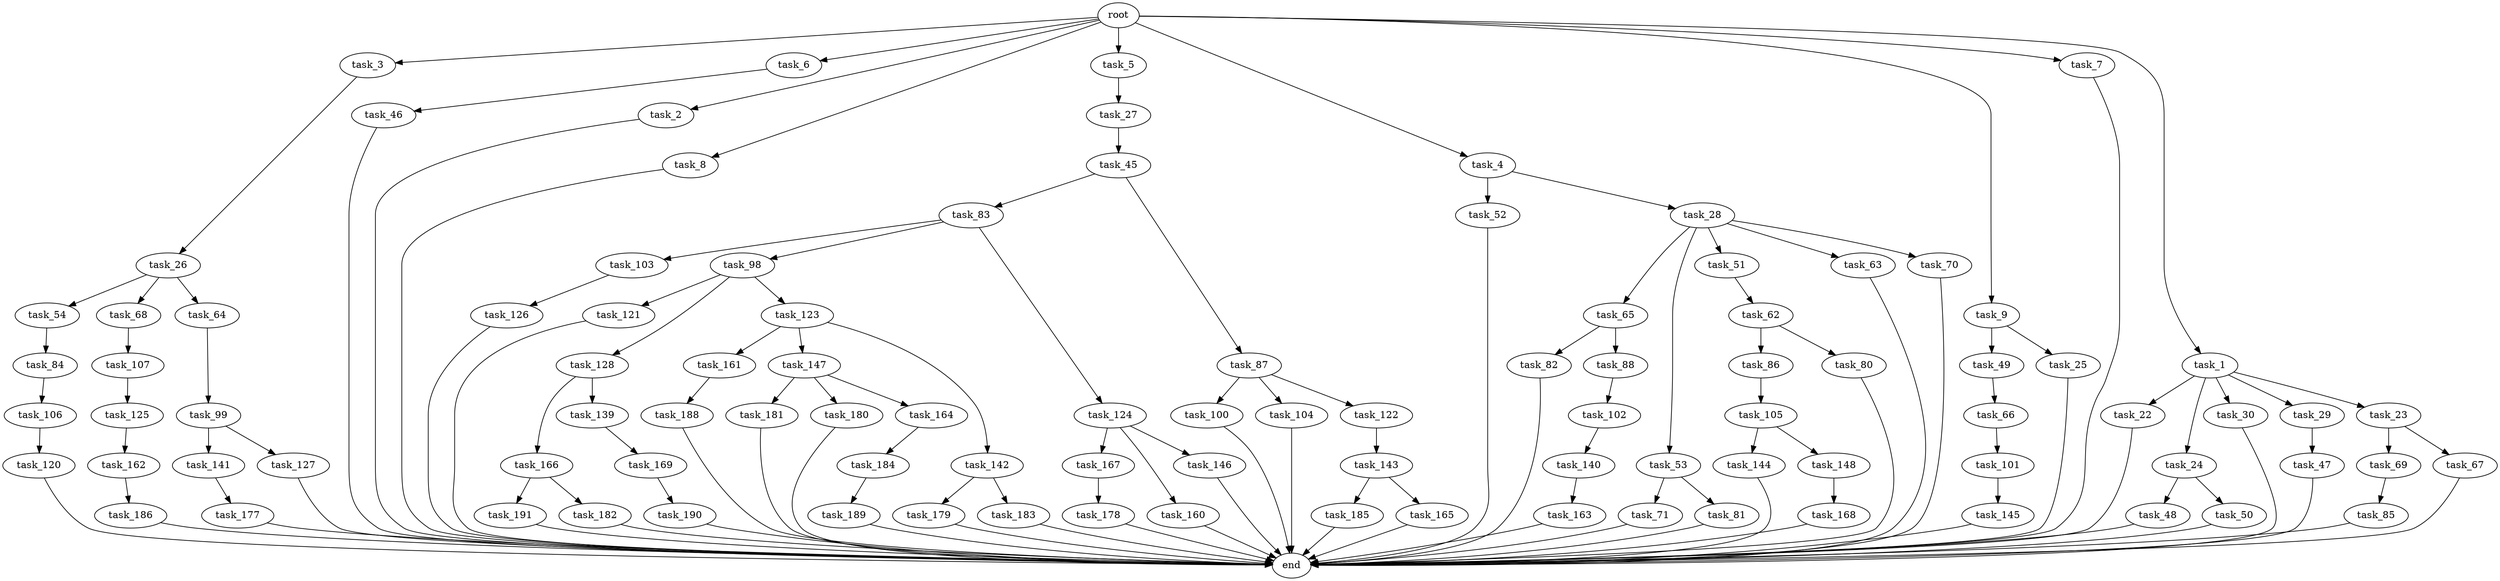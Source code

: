 digraph G {
  task_65 [size="13743895347.200001"];
  task_45 [size="30923764531.200001"];
  task_100 [size="42090679500.800003"];
  task_47 [size="42090679500.800003"];
  task_179 [size="42090679500.800003"];
  task_3 [size="102.400000"];
  task_6 [size="102.400000"];
  task_141 [size="54975581388.800003"];
  task_2 [size="102.400000"];
  task_8 [size="102.400000"];
  task_125 [size="21474836480.000000"];
  task_163 [size="21474836480.000000"];
  task_69 [size="21474836480.000000"];
  task_53 [size="13743895347.200001"];
  task_84 [size="13743895347.200001"];
  task_49 [size="54975581388.800003"];
  task_184 [size="21474836480.000000"];
  task_86 [size="30923764531.200001"];
  task_145 [size="30923764531.200001"];
  task_168 [size="3435973836.800000"];
  task_177 [size="54975581388.800003"];
  task_22 [size="85899345920.000000"];
  task_167 [size="30923764531.200001"];
  task_189 [size="13743895347.200001"];
  task_169 [size="85899345920.000000"];
  task_71 [size="21474836480.000000"];
  task_160 [size="30923764531.200001"];
  task_105 [size="54975581388.800003"];
  task_5 [size="102.400000"];
  task_48 [size="21474836480.000000"];
  task_4 [size="102.400000"];
  task_104 [size="42090679500.800003"];
  task_185 [size="85899345920.000000"];
  task_99 [size="7730941132.800000"];
  task_181 [size="69578470195.199997"];
  task_85 [size="85899345920.000000"];
  task_120 [size="42090679500.800003"];
  task_82 [size="3435973836.800000"];
  task_144 [size="7730941132.800000"];
  task_50 [size="21474836480.000000"];
  task_24 [size="85899345920.000000"];
  task_161 [size="54975581388.800003"];
  task_83 [size="42090679500.800003"];
  task_147 [size="54975581388.800003"];
  task_103 [size="3435973836.800000"];
  task_98 [size="3435973836.800000"];
  task_62 [size="7730941132.800000"];
  task_9 [size="102.400000"];
  task_46 [size="13743895347.200001"];
  task_127 [size="54975581388.800003"];
  task_121 [size="69578470195.199997"];
  task_186 [size="85899345920.000000"];
  task_107 [size="7730941132.800000"];
  task_126 [size="21474836480.000000"];
  task_27 [size="3435973836.800000"];
  task_191 [size="7730941132.800000"];
  end [size="0.000000"];
  task_143 [size="7730941132.800000"];
  task_80 [size="30923764531.200001"];
  task_51 [size="13743895347.200001"];
  task_66 [size="30923764531.200001"];
  task_142 [size="54975581388.800003"];
  root [size="0.000000"];
  task_106 [size="3435973836.800000"];
  task_146 [size="30923764531.200001"];
  task_25 [size="54975581388.800003"];
  task_30 [size="85899345920.000000"];
  task_188 [size="42090679500.800003"];
  task_180 [size="69578470195.199997"];
  task_81 [size="21474836480.000000"];
  task_88 [size="3435973836.800000"];
  task_26 [size="13743895347.200001"];
  task_140 [size="13743895347.200001"];
  task_54 [size="85899345920.000000"];
  task_87 [size="42090679500.800003"];
  task_29 [size="85899345920.000000"];
  task_165 [size="85899345920.000000"];
  task_122 [size="42090679500.800003"];
  task_63 [size="13743895347.200001"];
  task_52 [size="42090679500.800003"];
  task_162 [size="13743895347.200001"];
  task_101 [size="42090679500.800003"];
  task_23 [size="85899345920.000000"];
  task_28 [size="42090679500.800003"];
  task_67 [size="21474836480.000000"];
  task_178 [size="3435973836.800000"];
  task_102 [size="13743895347.200001"];
  task_124 [size="3435973836.800000"];
  task_166 [size="30923764531.200001"];
  task_7 [size="102.400000"];
  task_139 [size="30923764531.200001"];
  task_164 [size="69578470195.199997"];
  task_190 [size="42090679500.800003"];
  task_128 [size="69578470195.199997"];
  task_148 [size="7730941132.800000"];
  task_1 [size="102.400000"];
  task_68 [size="85899345920.000000"];
  task_183 [size="42090679500.800003"];
  task_182 [size="7730941132.800000"];
  task_70 [size="13743895347.200001"];
  task_64 [size="85899345920.000000"];
  task_123 [size="69578470195.199997"];

  task_65 -> task_88 [size="33554432.000000"];
  task_65 -> task_82 [size="33554432.000000"];
  task_45 -> task_83 [size="411041792.000000"];
  task_45 -> task_87 [size="411041792.000000"];
  task_100 -> end [size="1.000000"];
  task_47 -> end [size="1.000000"];
  task_179 -> end [size="1.000000"];
  task_3 -> task_26 [size="134217728.000000"];
  task_6 -> task_46 [size="134217728.000000"];
  task_141 -> task_177 [size="536870912.000000"];
  task_2 -> end [size="1.000000"];
  task_8 -> end [size="1.000000"];
  task_125 -> task_162 [size="134217728.000000"];
  task_163 -> end [size="1.000000"];
  task_69 -> task_85 [size="838860800.000000"];
  task_53 -> task_71 [size="209715200.000000"];
  task_53 -> task_81 [size="209715200.000000"];
  task_84 -> task_106 [size="33554432.000000"];
  task_49 -> task_66 [size="301989888.000000"];
  task_184 -> task_189 [size="134217728.000000"];
  task_86 -> task_105 [size="536870912.000000"];
  task_145 -> end [size="1.000000"];
  task_168 -> end [size="1.000000"];
  task_177 -> end [size="1.000000"];
  task_22 -> end [size="1.000000"];
  task_167 -> task_178 [size="33554432.000000"];
  task_189 -> end [size="1.000000"];
  task_169 -> task_190 [size="411041792.000000"];
  task_71 -> end [size="1.000000"];
  task_160 -> end [size="1.000000"];
  task_105 -> task_148 [size="75497472.000000"];
  task_105 -> task_144 [size="75497472.000000"];
  task_5 -> task_27 [size="33554432.000000"];
  task_48 -> end [size="1.000000"];
  task_4 -> task_28 [size="411041792.000000"];
  task_4 -> task_52 [size="411041792.000000"];
  task_104 -> end [size="1.000000"];
  task_185 -> end [size="1.000000"];
  task_99 -> task_141 [size="536870912.000000"];
  task_99 -> task_127 [size="536870912.000000"];
  task_181 -> end [size="1.000000"];
  task_85 -> end [size="1.000000"];
  task_120 -> end [size="1.000000"];
  task_82 -> end [size="1.000000"];
  task_144 -> end [size="1.000000"];
  task_50 -> end [size="1.000000"];
  task_24 -> task_50 [size="209715200.000000"];
  task_24 -> task_48 [size="209715200.000000"];
  task_161 -> task_188 [size="411041792.000000"];
  task_83 -> task_124 [size="33554432.000000"];
  task_83 -> task_103 [size="33554432.000000"];
  task_83 -> task_98 [size="33554432.000000"];
  task_147 -> task_181 [size="679477248.000000"];
  task_147 -> task_164 [size="679477248.000000"];
  task_147 -> task_180 [size="679477248.000000"];
  task_103 -> task_126 [size="209715200.000000"];
  task_98 -> task_121 [size="679477248.000000"];
  task_98 -> task_123 [size="679477248.000000"];
  task_98 -> task_128 [size="679477248.000000"];
  task_62 -> task_80 [size="301989888.000000"];
  task_62 -> task_86 [size="301989888.000000"];
  task_9 -> task_49 [size="536870912.000000"];
  task_9 -> task_25 [size="536870912.000000"];
  task_46 -> end [size="1.000000"];
  task_127 -> end [size="1.000000"];
  task_121 -> end [size="1.000000"];
  task_186 -> end [size="1.000000"];
  task_107 -> task_125 [size="209715200.000000"];
  task_126 -> end [size="1.000000"];
  task_27 -> task_45 [size="301989888.000000"];
  task_191 -> end [size="1.000000"];
  task_143 -> task_185 [size="838860800.000000"];
  task_143 -> task_165 [size="838860800.000000"];
  task_80 -> end [size="1.000000"];
  task_51 -> task_62 [size="75497472.000000"];
  task_66 -> task_101 [size="411041792.000000"];
  task_142 -> task_179 [size="411041792.000000"];
  task_142 -> task_183 [size="411041792.000000"];
  root -> task_8 [size="1.000000"];
  root -> task_9 [size="1.000000"];
  root -> task_3 [size="1.000000"];
  root -> task_7 [size="1.000000"];
  root -> task_6 [size="1.000000"];
  root -> task_1 [size="1.000000"];
  root -> task_5 [size="1.000000"];
  root -> task_2 [size="1.000000"];
  root -> task_4 [size="1.000000"];
  task_106 -> task_120 [size="411041792.000000"];
  task_146 -> end [size="1.000000"];
  task_25 -> end [size="1.000000"];
  task_30 -> end [size="1.000000"];
  task_188 -> end [size="1.000000"];
  task_180 -> end [size="1.000000"];
  task_81 -> end [size="1.000000"];
  task_88 -> task_102 [size="134217728.000000"];
  task_26 -> task_64 [size="838860800.000000"];
  task_26 -> task_54 [size="838860800.000000"];
  task_26 -> task_68 [size="838860800.000000"];
  task_140 -> task_163 [size="209715200.000000"];
  task_54 -> task_84 [size="134217728.000000"];
  task_87 -> task_104 [size="411041792.000000"];
  task_87 -> task_100 [size="411041792.000000"];
  task_87 -> task_122 [size="411041792.000000"];
  task_29 -> task_47 [size="411041792.000000"];
  task_165 -> end [size="1.000000"];
  task_122 -> task_143 [size="75497472.000000"];
  task_63 -> end [size="1.000000"];
  task_52 -> end [size="1.000000"];
  task_162 -> task_186 [size="838860800.000000"];
  task_101 -> task_145 [size="301989888.000000"];
  task_23 -> task_67 [size="209715200.000000"];
  task_23 -> task_69 [size="209715200.000000"];
  task_28 -> task_53 [size="134217728.000000"];
  task_28 -> task_65 [size="134217728.000000"];
  task_28 -> task_51 [size="134217728.000000"];
  task_28 -> task_63 [size="134217728.000000"];
  task_28 -> task_70 [size="134217728.000000"];
  task_67 -> end [size="1.000000"];
  task_178 -> end [size="1.000000"];
  task_102 -> task_140 [size="134217728.000000"];
  task_124 -> task_146 [size="301989888.000000"];
  task_124 -> task_160 [size="301989888.000000"];
  task_124 -> task_167 [size="301989888.000000"];
  task_166 -> task_182 [size="75497472.000000"];
  task_166 -> task_191 [size="75497472.000000"];
  task_7 -> end [size="1.000000"];
  task_139 -> task_169 [size="838860800.000000"];
  task_164 -> task_184 [size="209715200.000000"];
  task_190 -> end [size="1.000000"];
  task_128 -> task_139 [size="301989888.000000"];
  task_128 -> task_166 [size="301989888.000000"];
  task_148 -> task_168 [size="33554432.000000"];
  task_1 -> task_24 [size="838860800.000000"];
  task_1 -> task_22 [size="838860800.000000"];
  task_1 -> task_29 [size="838860800.000000"];
  task_1 -> task_23 [size="838860800.000000"];
  task_1 -> task_30 [size="838860800.000000"];
  task_68 -> task_107 [size="75497472.000000"];
  task_183 -> end [size="1.000000"];
  task_182 -> end [size="1.000000"];
  task_70 -> end [size="1.000000"];
  task_64 -> task_99 [size="75497472.000000"];
  task_123 -> task_161 [size="536870912.000000"];
  task_123 -> task_147 [size="536870912.000000"];
  task_123 -> task_142 [size="536870912.000000"];
}
